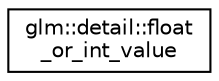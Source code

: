 digraph "Graphical Class Hierarchy"
{
  edge [fontname="Helvetica",fontsize="10",labelfontname="Helvetica",labelfontsize="10"];
  node [fontname="Helvetica",fontsize="10",shape=record];
  rankdir="LR";
  Node1 [label="glm::detail::float\l_or_int_value",height=0.2,width=0.4,color="black", fillcolor="white", style="filled",URL="$structglm_1_1detail_1_1float__or__int__value.html"];
}
